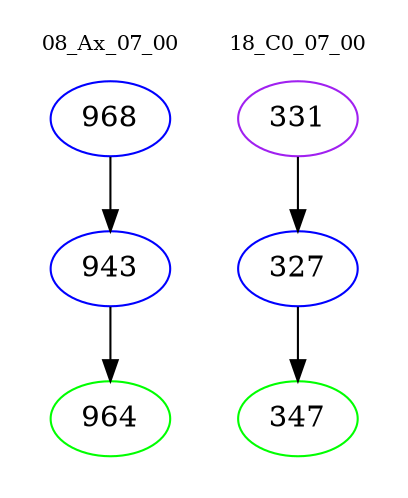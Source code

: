 digraph{
subgraph cluster_0 {
color = white
label = "08_Ax_07_00";
fontsize=10;
T0_968 [label="968", color="blue"]
T0_968 -> T0_943 [color="black"]
T0_943 [label="943", color="blue"]
T0_943 -> T0_964 [color="black"]
T0_964 [label="964", color="green"]
}
subgraph cluster_1 {
color = white
label = "18_C0_07_00";
fontsize=10;
T1_331 [label="331", color="purple"]
T1_331 -> T1_327 [color="black"]
T1_327 [label="327", color="blue"]
T1_327 -> T1_347 [color="black"]
T1_347 [label="347", color="green"]
}
}
